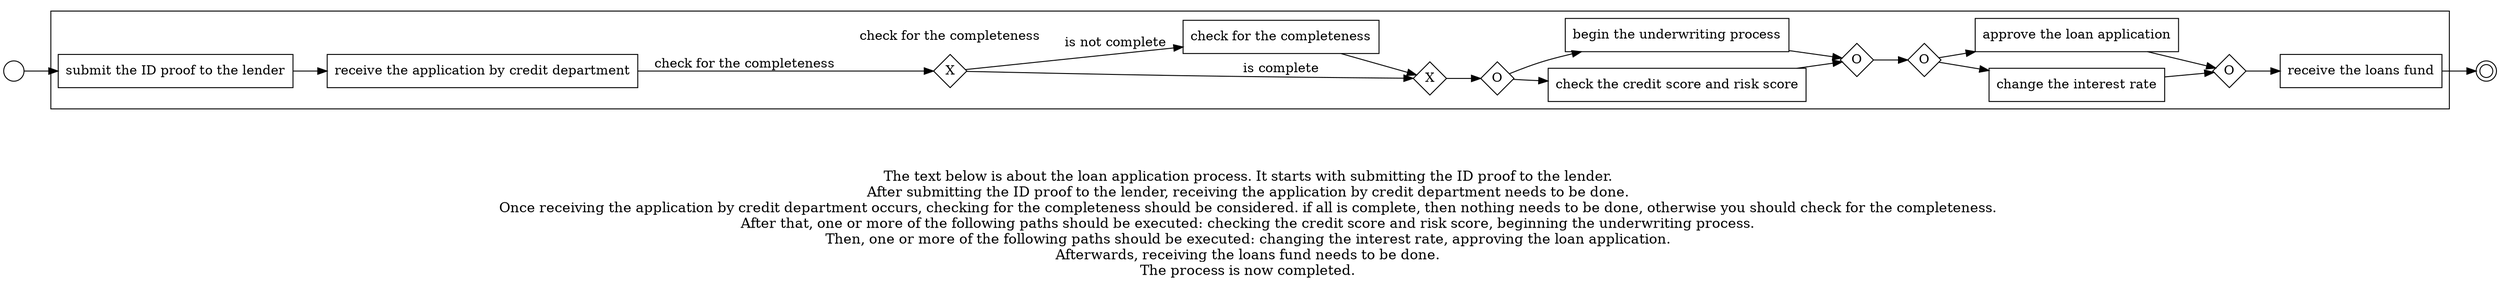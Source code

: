 digraph loan_application_process_67 {
	graph [rankdir=LR]
	START_NODE [label="" shape=circle width=0.3]
	subgraph CLUSTER_0 {
		"submit the ID proof to the lender" [shape=box]
		"receive the application by credit department" [shape=box]
		"submit the ID proof to the lender" -> "receive the application by credit department"
		subgraph "CLUSTER_XOR_3. Application processing _OM3H" {
			color=white label="check for the completeness"
			"XOR_SPLIT--check for the completeness_5JTD" [label=X fixedsize=true shape=diamond width=0.5]
		}
		"receive the application by credit department" -> "XOR_SPLIT--check for the completeness_5JTD" [label="check for the completeness"]
		"XOR_SPLIT--check for the completeness_5JTD" -> "XOR_JOIN--check for the completeness_5JTD" [label="is complete"]
		"check for the completeness" [shape=box]
		"XOR_SPLIT--check for the completeness_5JTD" -> "check for the completeness" [label="is not complete"]
		"XOR_JOIN--check for the completeness_5JTD" [label=X fixedsize=true shape=diamond width=0.5]
		"check for the completeness" -> "XOR_JOIN--check for the completeness_5JTD"
		"OR_SPLIT--4. Underwriting process_9YDQ" [label=O fixedsize=true shape=diamond width=0.5]
		"XOR_JOIN--check for the completeness_5JTD" -> "OR_SPLIT--4. Underwriting process_9YDQ"
		"check the credit score and risk score" [shape=box]
		"OR_SPLIT--4. Underwriting process_9YDQ" -> "check the credit score and risk score"
		"begin the underwriting process" [shape=box]
		"OR_SPLIT--4. Underwriting process_9YDQ" -> "begin the underwriting process"
		"OR_JOIN--4. Underwriting process_9YDQ" [label=O fixedsize=true shape=diamond width=0.5]
		"check the credit score and risk score" -> "OR_JOIN--4. Underwriting process_9YDQ"
		"begin the underwriting process" -> "OR_JOIN--4. Underwriting process_9YDQ"
		"OR_SPLIT--5. Credit decision_0MAL" [label=O fixedsize=true shape=diamond width=0.5]
		"OR_JOIN--4. Underwriting process_9YDQ" -> "OR_SPLIT--5. Credit decision_0MAL"
		"change the interest rate" [shape=box]
		"OR_SPLIT--5. Credit decision_0MAL" -> "change the interest rate"
		"approve the loan application" [shape=box]
		"OR_SPLIT--5. Credit decision_0MAL" -> "approve the loan application"
		"OR_JOIN--5. Credit decision_0MAL" [label=O fixedsize=true shape=diamond width=0.5]
		"change the interest rate" -> "OR_JOIN--5. Credit decision_0MAL"
		"approve the loan application" -> "OR_JOIN--5. Credit decision_0MAL"
		"receive the loans fund" [shape=box]
		"OR_JOIN--5. Credit decision_0MAL" -> "receive the loans fund"
	}
	START_NODE -> "submit the ID proof to the lender"
	END_NODE [label="" shape=doublecircle width=0.2]
	"receive the loans fund" -> END_NODE
	fontsize=15 label="\n\n
The text below is about the loan application process. It starts with submitting the ID proof to the lender. 
After submitting the ID proof to the lender, receiving the application by credit department needs to be done. 
Once receiving the application by credit department occurs, checking for the completeness should be considered. if all is complete, then nothing needs to be done, otherwise you should check for the completeness. 
After that, one or more of the following paths should be executed: checking the credit score and risk score, beginning the underwriting process. 
Then, one or more of the following paths should be executed: changing the interest rate, approving the loan application. 
Afterwards, receiving the loans fund needs to be done. 
The process is now completed. 
"
}
